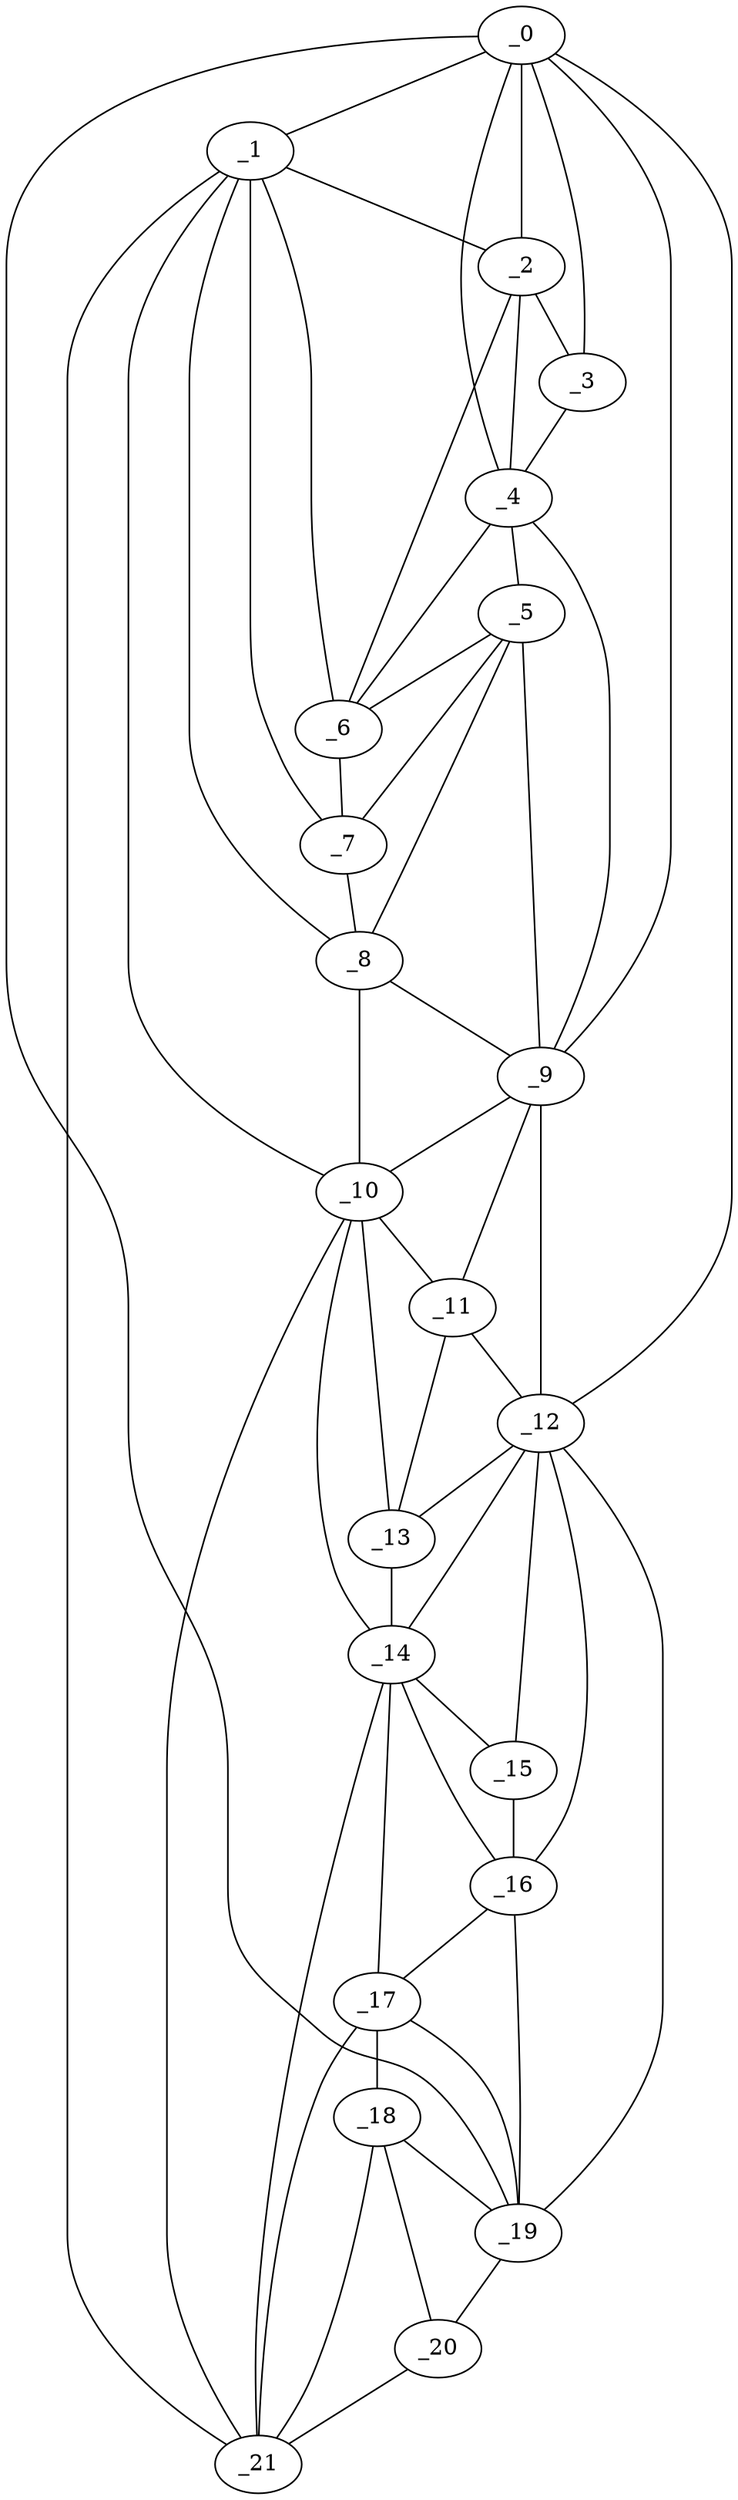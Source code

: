 graph "obj98__355.gxl" {
	_0	 [x=5,
		y=53];
	_1	 [x=6,
		y=80];
	_0 -- _1	 [valence=1];
	_2	 [x=7,
		y=64];
	_0 -- _2	 [valence=1];
	_3	 [x=13,
		y=56];
	_0 -- _3	 [valence=1];
	_4	 [x=20,
		y=55];
	_0 -- _4	 [valence=2];
	_9	 [x=52,
		y=55];
	_0 -- _9	 [valence=1];
	_12	 [x=73,
		y=53];
	_0 -- _12	 [valence=1];
	_19	 [x=122,
		y=48];
	_0 -- _19	 [valence=1];
	_1 -- _2	 [valence=2];
	_6	 [x=32,
		y=74];
	_1 -- _6	 [valence=2];
	_7	 [x=36,
		y=74];
	_1 -- _7	 [valence=2];
	_8	 [x=45,
		y=74];
	_1 -- _8	 [valence=2];
	_10	 [x=66,
		y=73];
	_1 -- _10	 [valence=2];
	_21	 [x=125,
		y=74];
	_1 -- _21	 [valence=1];
	_2 -- _3	 [valence=2];
	_2 -- _4	 [valence=2];
	_2 -- _6	 [valence=2];
	_3 -- _4	 [valence=2];
	_5	 [x=31,
		y=56];
	_4 -- _5	 [valence=2];
	_4 -- _6	 [valence=2];
	_4 -- _9	 [valence=2];
	_5 -- _6	 [valence=2];
	_5 -- _7	 [valence=1];
	_5 -- _8	 [valence=2];
	_5 -- _9	 [valence=2];
	_6 -- _7	 [valence=1];
	_7 -- _8	 [valence=2];
	_8 -- _9	 [valence=1];
	_8 -- _10	 [valence=2];
	_9 -- _10	 [valence=1];
	_11	 [x=67,
		y=54];
	_9 -- _11	 [valence=2];
	_9 -- _12	 [valence=2];
	_10 -- _11	 [valence=1];
	_13	 [x=73,
		y=72];
	_10 -- _13	 [valence=2];
	_14	 [x=84,
		y=72];
	_10 -- _14	 [valence=1];
	_10 -- _21	 [valence=2];
	_11 -- _12	 [valence=1];
	_11 -- _13	 [valence=2];
	_12 -- _13	 [valence=2];
	_12 -- _14	 [valence=2];
	_15	 [x=88,
		y=53];
	_12 -- _15	 [valence=2];
	_16	 [x=98,
		y=52];
	_12 -- _16	 [valence=2];
	_12 -- _19	 [valence=2];
	_13 -- _14	 [valence=2];
	_14 -- _15	 [valence=2];
	_14 -- _16	 [valence=2];
	_17	 [x=107,
		y=53];
	_14 -- _17	 [valence=2];
	_14 -- _21	 [valence=2];
	_15 -- _16	 [valence=1];
	_16 -- _17	 [valence=1];
	_16 -- _19	 [valence=1];
	_18	 [x=114,
		y=53];
	_17 -- _18	 [valence=2];
	_17 -- _19	 [valence=2];
	_17 -- _21	 [valence=2];
	_18 -- _19	 [valence=2];
	_20	 [x=125,
		y=59];
	_18 -- _20	 [valence=2];
	_18 -- _21	 [valence=2];
	_19 -- _20	 [valence=1];
	_20 -- _21	 [valence=1];
}

